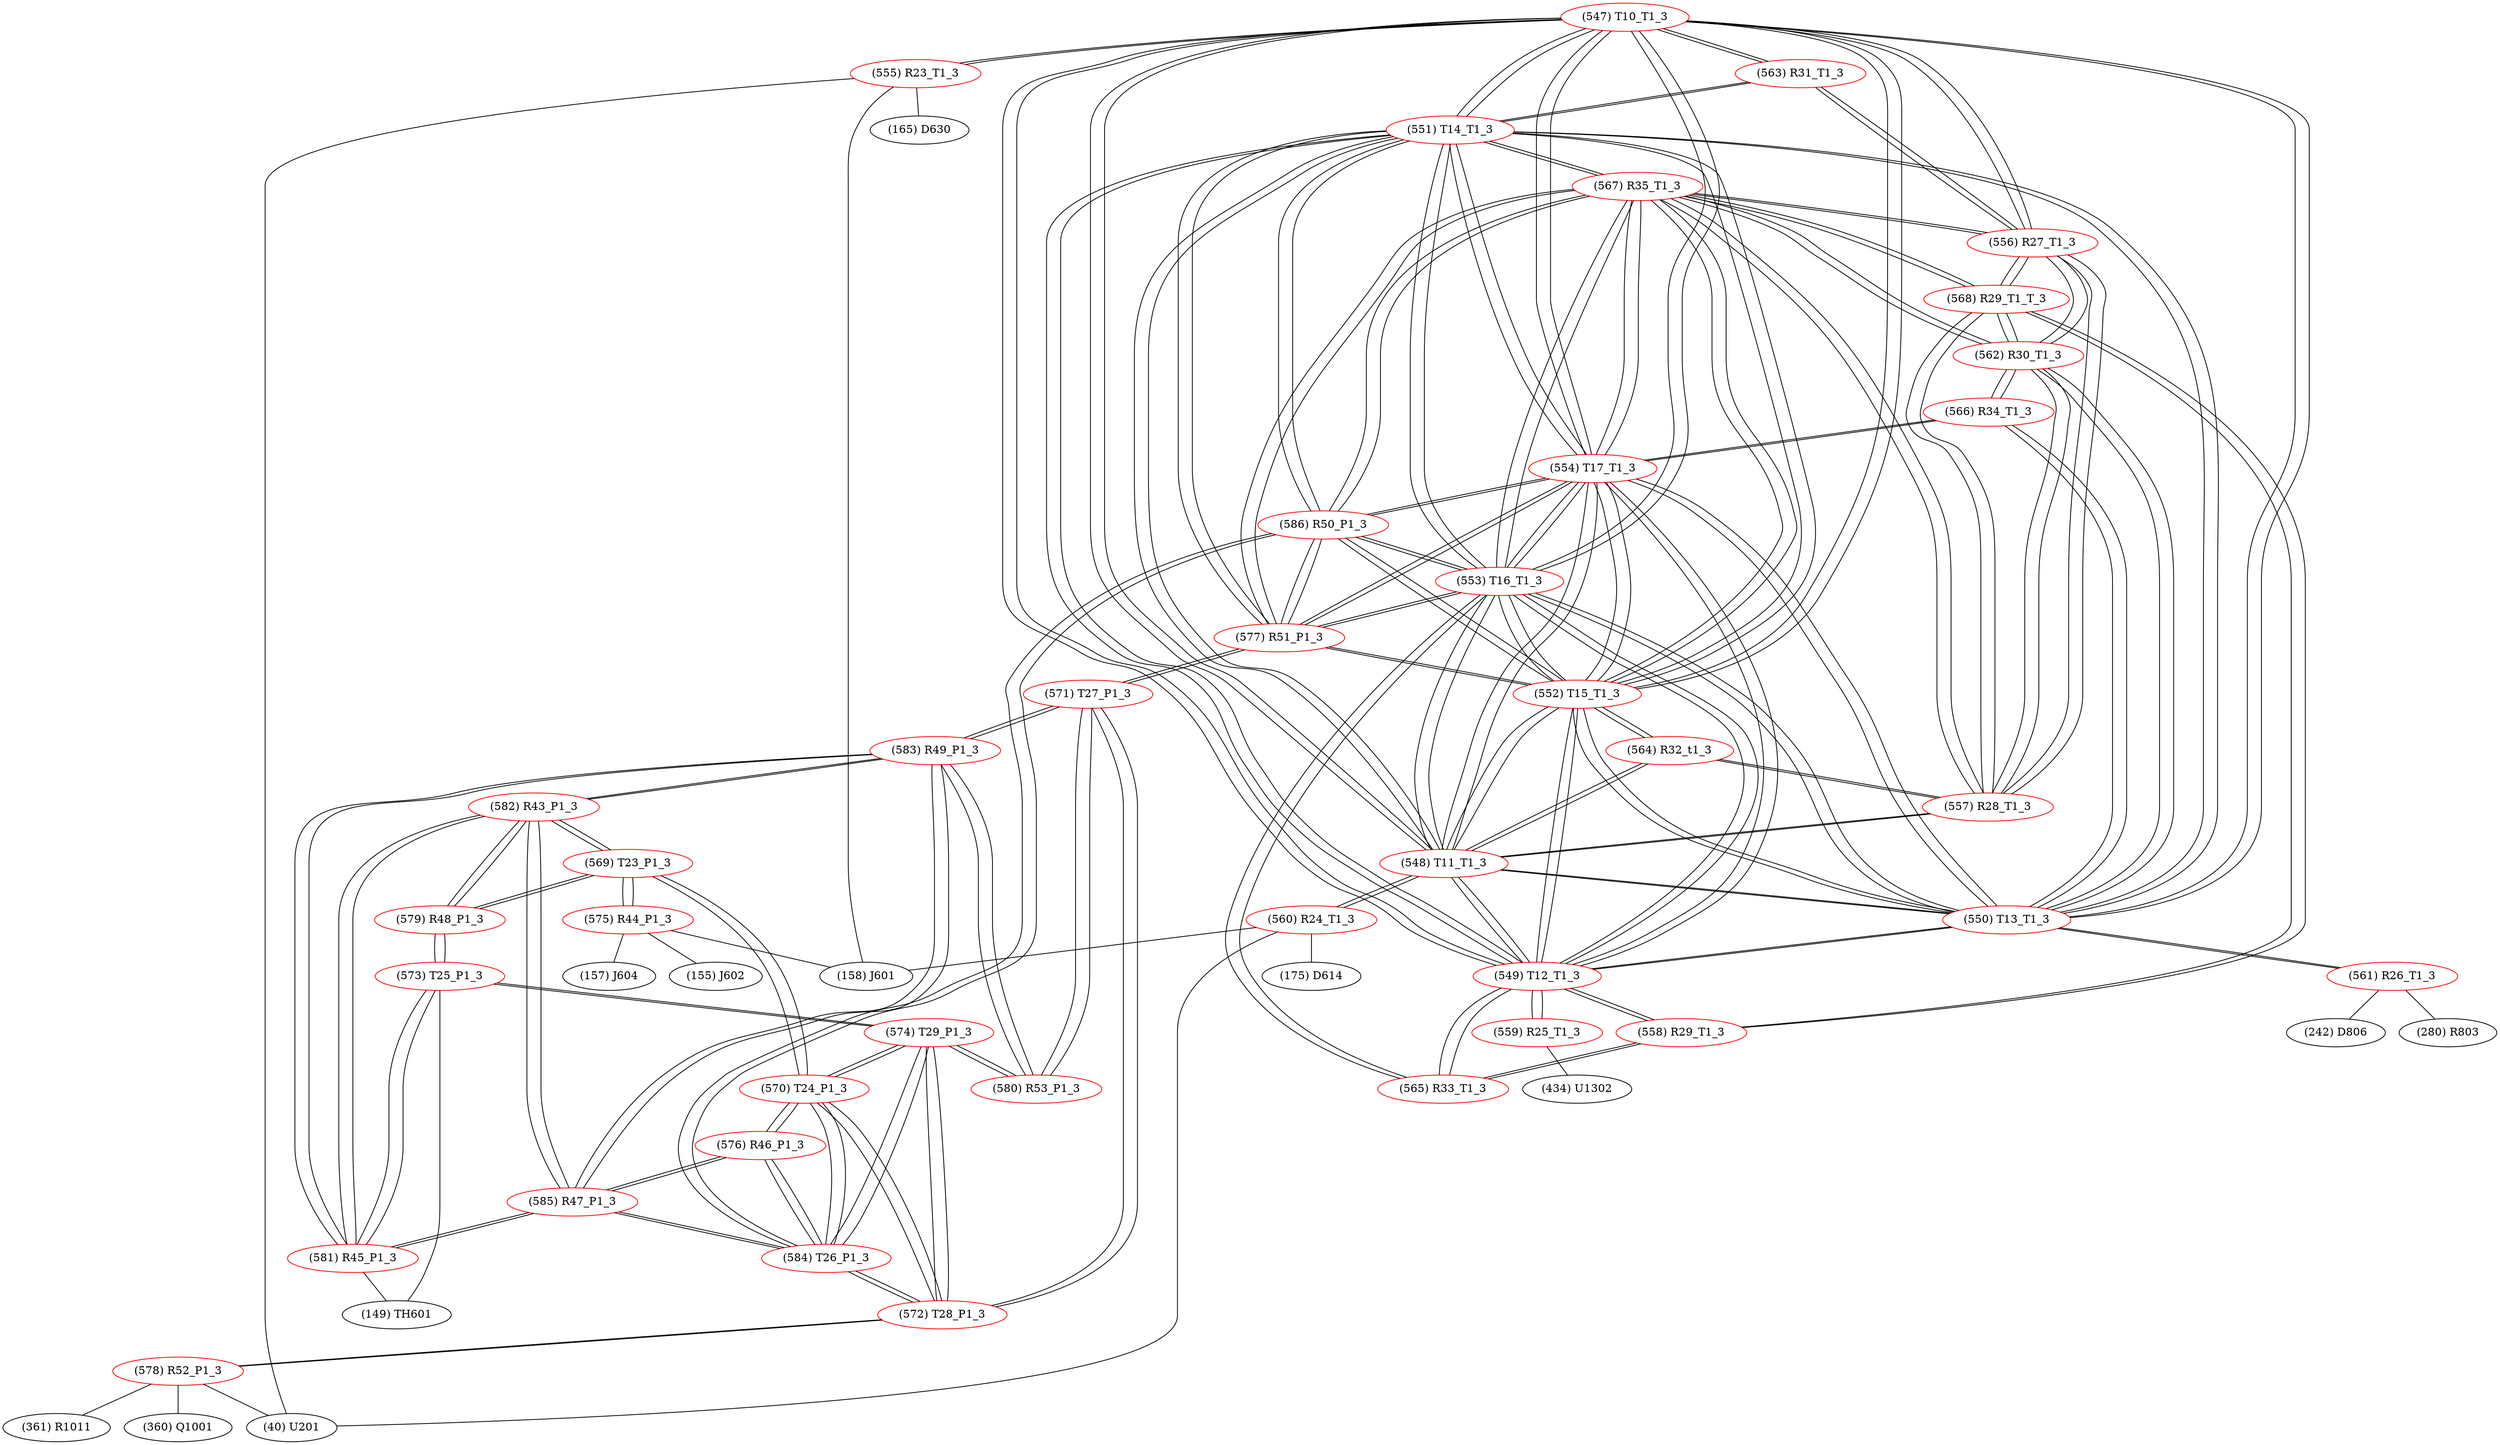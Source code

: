 graph {
	547 [label="(547) T10_T1_3" color=red]
	555 [label="(555) R23_T1_3"]
	563 [label="(563) R31_T1_3"]
	556 [label="(556) R27_T1_3"]
	553 [label="(553) T16_T1_3"]
	554 [label="(554) T17_T1_3"]
	552 [label="(552) T15_T1_3"]
	549 [label="(549) T12_T1_3"]
	551 [label="(551) T14_T1_3"]
	550 [label="(550) T13_T1_3"]
	548 [label="(548) T11_T1_3"]
	548 [label="(548) T11_T1_3" color=red]
	560 [label="(560) R24_T1_3"]
	557 [label="(557) R28_T1_3"]
	564 [label="(564) R32_t1_3"]
	547 [label="(547) T10_T1_3"]
	553 [label="(553) T16_T1_3"]
	554 [label="(554) T17_T1_3"]
	552 [label="(552) T15_T1_3"]
	549 [label="(549) T12_T1_3"]
	551 [label="(551) T14_T1_3"]
	550 [label="(550) T13_T1_3"]
	549 [label="(549) T12_T1_3" color=red]
	565 [label="(565) R33_T1_3"]
	558 [label="(558) R29_T1_3"]
	559 [label="(559) R25_T1_3"]
	547 [label="(547) T10_T1_3"]
	553 [label="(553) T16_T1_3"]
	554 [label="(554) T17_T1_3"]
	552 [label="(552) T15_T1_3"]
	551 [label="(551) T14_T1_3"]
	550 [label="(550) T13_T1_3"]
	548 [label="(548) T11_T1_3"]
	550 [label="(550) T13_T1_3" color=red]
	562 [label="(562) R30_T1_3"]
	566 [label="(566) R34_T1_3"]
	561 [label="(561) R26_T1_3"]
	547 [label="(547) T10_T1_3"]
	553 [label="(553) T16_T1_3"]
	554 [label="(554) T17_T1_3"]
	552 [label="(552) T15_T1_3"]
	549 [label="(549) T12_T1_3"]
	551 [label="(551) T14_T1_3"]
	548 [label="(548) T11_T1_3"]
	551 [label="(551) T14_T1_3" color=red]
	547 [label="(547) T10_T1_3"]
	553 [label="(553) T16_T1_3"]
	554 [label="(554) T17_T1_3"]
	552 [label="(552) T15_T1_3"]
	549 [label="(549) T12_T1_3"]
	550 [label="(550) T13_T1_3"]
	548 [label="(548) T11_T1_3"]
	563 [label="(563) R31_T1_3"]
	577 [label="(577) R51_P1_3"]
	586 [label="(586) R50_P1_3"]
	567 [label="(567) R35_T1_3"]
	552 [label="(552) T15_T1_3" color=red]
	564 [label="(564) R32_t1_3"]
	547 [label="(547) T10_T1_3"]
	553 [label="(553) T16_T1_3"]
	554 [label="(554) T17_T1_3"]
	549 [label="(549) T12_T1_3"]
	551 [label="(551) T14_T1_3"]
	550 [label="(550) T13_T1_3"]
	548 [label="(548) T11_T1_3"]
	577 [label="(577) R51_P1_3"]
	586 [label="(586) R50_P1_3"]
	567 [label="(567) R35_T1_3"]
	553 [label="(553) T16_T1_3" color=red]
	565 [label="(565) R33_T1_3"]
	547 [label="(547) T10_T1_3"]
	554 [label="(554) T17_T1_3"]
	552 [label="(552) T15_T1_3"]
	549 [label="(549) T12_T1_3"]
	551 [label="(551) T14_T1_3"]
	550 [label="(550) T13_T1_3"]
	548 [label="(548) T11_T1_3"]
	577 [label="(577) R51_P1_3"]
	586 [label="(586) R50_P1_3"]
	567 [label="(567) R35_T1_3"]
	554 [label="(554) T17_T1_3" color=red]
	566 [label="(566) R34_T1_3"]
	547 [label="(547) T10_T1_3"]
	553 [label="(553) T16_T1_3"]
	552 [label="(552) T15_T1_3"]
	549 [label="(549) T12_T1_3"]
	551 [label="(551) T14_T1_3"]
	550 [label="(550) T13_T1_3"]
	548 [label="(548) T11_T1_3"]
	577 [label="(577) R51_P1_3"]
	586 [label="(586) R50_P1_3"]
	567 [label="(567) R35_T1_3"]
	555 [label="(555) R23_T1_3" color=red]
	165 [label="(165) D630"]
	158 [label="(158) J601"]
	40 [label="(40) U201"]
	547 [label="(547) T10_T1_3"]
	556 [label="(556) R27_T1_3" color=red]
	562 [label="(562) R30_T1_3"]
	567 [label="(567) R35_T1_3"]
	568 [label="(568) R29_T1_T_3"]
	557 [label="(557) R28_T1_3"]
	547 [label="(547) T10_T1_3"]
	563 [label="(563) R31_T1_3"]
	557 [label="(557) R28_T1_3" color=red]
	562 [label="(562) R30_T1_3"]
	567 [label="(567) R35_T1_3"]
	568 [label="(568) R29_T1_T_3"]
	556 [label="(556) R27_T1_3"]
	548 [label="(548) T11_T1_3"]
	564 [label="(564) R32_t1_3"]
	558 [label="(558) R29_T1_3" color=red]
	565 [label="(565) R33_T1_3"]
	549 [label="(549) T12_T1_3"]
	568 [label="(568) R29_T1_T_3"]
	559 [label="(559) R25_T1_3" color=red]
	434 [label="(434) U1302"]
	549 [label="(549) T12_T1_3"]
	560 [label="(560) R24_T1_3" color=red]
	158 [label="(158) J601"]
	175 [label="(175) D614"]
	40 [label="(40) U201"]
	548 [label="(548) T11_T1_3"]
	561 [label="(561) R26_T1_3" color=red]
	280 [label="(280) R803"]
	242 [label="(242) D806"]
	550 [label="(550) T13_T1_3"]
	562 [label="(562) R30_T1_3" color=red]
	567 [label="(567) R35_T1_3"]
	568 [label="(568) R29_T1_T_3"]
	557 [label="(557) R28_T1_3"]
	556 [label="(556) R27_T1_3"]
	566 [label="(566) R34_T1_3"]
	550 [label="(550) T13_T1_3"]
	563 [label="(563) R31_T1_3" color=red]
	547 [label="(547) T10_T1_3"]
	556 [label="(556) R27_T1_3"]
	551 [label="(551) T14_T1_3"]
	564 [label="(564) R32_t1_3" color=red]
	552 [label="(552) T15_T1_3"]
	548 [label="(548) T11_T1_3"]
	557 [label="(557) R28_T1_3"]
	565 [label="(565) R33_T1_3" color=red]
	553 [label="(553) T16_T1_3"]
	558 [label="(558) R29_T1_3"]
	549 [label="(549) T12_T1_3"]
	566 [label="(566) R34_T1_3" color=red]
	554 [label="(554) T17_T1_3"]
	562 [label="(562) R30_T1_3"]
	550 [label="(550) T13_T1_3"]
	567 [label="(567) R35_T1_3" color=red]
	562 [label="(562) R30_T1_3"]
	568 [label="(568) R29_T1_T_3"]
	557 [label="(557) R28_T1_3"]
	556 [label="(556) R27_T1_3"]
	577 [label="(577) R51_P1_3"]
	586 [label="(586) R50_P1_3"]
	554 [label="(554) T17_T1_3"]
	553 [label="(553) T16_T1_3"]
	552 [label="(552) T15_T1_3"]
	551 [label="(551) T14_T1_3"]
	568 [label="(568) R29_T1_T_3" color=red]
	562 [label="(562) R30_T1_3"]
	567 [label="(567) R35_T1_3"]
	557 [label="(557) R28_T1_3"]
	556 [label="(556) R27_T1_3"]
	558 [label="(558) R29_T1_3"]
	569 [label="(569) T23_P1_3" color=red]
	579 [label="(579) R48_P1_3"]
	582 [label="(582) R43_P1_3"]
	570 [label="(570) T24_P1_3"]
	575 [label="(575) R44_P1_3"]
	570 [label="(570) T24_P1_3" color=red]
	584 [label="(584) T26_P1_3"]
	574 [label="(574) T29_P1_3"]
	572 [label="(572) T28_P1_3"]
	576 [label="(576) R46_P1_3"]
	569 [label="(569) T23_P1_3"]
	571 [label="(571) T27_P1_3" color=red]
	577 [label="(577) R51_P1_3"]
	572 [label="(572) T28_P1_3"]
	580 [label="(580) R53_P1_3"]
	583 [label="(583) R49_P1_3"]
	572 [label="(572) T28_P1_3" color=red]
	584 [label="(584) T26_P1_3"]
	570 [label="(570) T24_P1_3"]
	574 [label="(574) T29_P1_3"]
	578 [label="(578) R52_P1_3"]
	571 [label="(571) T27_P1_3"]
	573 [label="(573) T25_P1_3" color=red]
	574 [label="(574) T29_P1_3"]
	579 [label="(579) R48_P1_3"]
	581 [label="(581) R45_P1_3"]
	149 [label="(149) TH601"]
	574 [label="(574) T29_P1_3" color=red]
	584 [label="(584) T26_P1_3"]
	570 [label="(570) T24_P1_3"]
	572 [label="(572) T28_P1_3"]
	573 [label="(573) T25_P1_3"]
	580 [label="(580) R53_P1_3"]
	575 [label="(575) R44_P1_3" color=red]
	155 [label="(155) J602"]
	158 [label="(158) J601"]
	157 [label="(157) J604"]
	569 [label="(569) T23_P1_3"]
	576 [label="(576) R46_P1_3" color=red]
	584 [label="(584) T26_P1_3"]
	585 [label="(585) R47_P1_3"]
	570 [label="(570) T24_P1_3"]
	577 [label="(577) R51_P1_3" color=red]
	571 [label="(571) T27_P1_3"]
	586 [label="(586) R50_P1_3"]
	554 [label="(554) T17_T1_3"]
	567 [label="(567) R35_T1_3"]
	553 [label="(553) T16_T1_3"]
	552 [label="(552) T15_T1_3"]
	551 [label="(551) T14_T1_3"]
	578 [label="(578) R52_P1_3" color=red]
	40 [label="(40) U201"]
	361 [label="(361) R1011"]
	360 [label="(360) Q1001"]
	572 [label="(572) T28_P1_3"]
	579 [label="(579) R48_P1_3" color=red]
	573 [label="(573) T25_P1_3"]
	569 [label="(569) T23_P1_3"]
	582 [label="(582) R43_P1_3"]
	580 [label="(580) R53_P1_3" color=red]
	574 [label="(574) T29_P1_3"]
	571 [label="(571) T27_P1_3"]
	583 [label="(583) R49_P1_3"]
	581 [label="(581) R45_P1_3" color=red]
	585 [label="(585) R47_P1_3"]
	582 [label="(582) R43_P1_3"]
	583 [label="(583) R49_P1_3"]
	573 [label="(573) T25_P1_3"]
	149 [label="(149) TH601"]
	582 [label="(582) R43_P1_3" color=red]
	579 [label="(579) R48_P1_3"]
	569 [label="(569) T23_P1_3"]
	585 [label="(585) R47_P1_3"]
	581 [label="(581) R45_P1_3"]
	583 [label="(583) R49_P1_3"]
	583 [label="(583) R49_P1_3" color=red]
	585 [label="(585) R47_P1_3"]
	581 [label="(581) R45_P1_3"]
	582 [label="(582) R43_P1_3"]
	571 [label="(571) T27_P1_3"]
	580 [label="(580) R53_P1_3"]
	584 [label="(584) T26_P1_3" color=red]
	586 [label="(586) R50_P1_3"]
	570 [label="(570) T24_P1_3"]
	574 [label="(574) T29_P1_3"]
	572 [label="(572) T28_P1_3"]
	576 [label="(576) R46_P1_3"]
	585 [label="(585) R47_P1_3"]
	585 [label="(585) R47_P1_3" color=red]
	581 [label="(581) R45_P1_3"]
	582 [label="(582) R43_P1_3"]
	583 [label="(583) R49_P1_3"]
	584 [label="(584) T26_P1_3"]
	576 [label="(576) R46_P1_3"]
	586 [label="(586) R50_P1_3" color=red]
	584 [label="(584) T26_P1_3"]
	577 [label="(577) R51_P1_3"]
	554 [label="(554) T17_T1_3"]
	567 [label="(567) R35_T1_3"]
	553 [label="(553) T16_T1_3"]
	552 [label="(552) T15_T1_3"]
	551 [label="(551) T14_T1_3"]
	547 -- 555
	547 -- 563
	547 -- 556
	547 -- 553
	547 -- 554
	547 -- 552
	547 -- 549
	547 -- 551
	547 -- 550
	547 -- 548
	548 -- 560
	548 -- 557
	548 -- 564
	548 -- 547
	548 -- 553
	548 -- 554
	548 -- 552
	548 -- 549
	548 -- 551
	548 -- 550
	549 -- 565
	549 -- 558
	549 -- 559
	549 -- 547
	549 -- 553
	549 -- 554
	549 -- 552
	549 -- 551
	549 -- 550
	549 -- 548
	550 -- 562
	550 -- 566
	550 -- 561
	550 -- 547
	550 -- 553
	550 -- 554
	550 -- 552
	550 -- 549
	550 -- 551
	550 -- 548
	551 -- 547
	551 -- 553
	551 -- 554
	551 -- 552
	551 -- 549
	551 -- 550
	551 -- 548
	551 -- 563
	551 -- 577
	551 -- 586
	551 -- 567
	552 -- 564
	552 -- 547
	552 -- 553
	552 -- 554
	552 -- 549
	552 -- 551
	552 -- 550
	552 -- 548
	552 -- 577
	552 -- 586
	552 -- 567
	553 -- 565
	553 -- 547
	553 -- 554
	553 -- 552
	553 -- 549
	553 -- 551
	553 -- 550
	553 -- 548
	553 -- 577
	553 -- 586
	553 -- 567
	554 -- 566
	554 -- 547
	554 -- 553
	554 -- 552
	554 -- 549
	554 -- 551
	554 -- 550
	554 -- 548
	554 -- 577
	554 -- 586
	554 -- 567
	555 -- 165
	555 -- 158
	555 -- 40
	555 -- 547
	556 -- 562
	556 -- 567
	556 -- 568
	556 -- 557
	556 -- 547
	556 -- 563
	557 -- 562
	557 -- 567
	557 -- 568
	557 -- 556
	557 -- 548
	557 -- 564
	558 -- 565
	558 -- 549
	558 -- 568
	559 -- 434
	559 -- 549
	560 -- 158
	560 -- 175
	560 -- 40
	560 -- 548
	561 -- 280
	561 -- 242
	561 -- 550
	562 -- 567
	562 -- 568
	562 -- 557
	562 -- 556
	562 -- 566
	562 -- 550
	563 -- 547
	563 -- 556
	563 -- 551
	564 -- 552
	564 -- 548
	564 -- 557
	565 -- 553
	565 -- 558
	565 -- 549
	566 -- 554
	566 -- 562
	566 -- 550
	567 -- 562
	567 -- 568
	567 -- 557
	567 -- 556
	567 -- 577
	567 -- 586
	567 -- 554
	567 -- 553
	567 -- 552
	567 -- 551
	568 -- 562
	568 -- 567
	568 -- 557
	568 -- 556
	568 -- 558
	569 -- 579
	569 -- 582
	569 -- 570
	569 -- 575
	570 -- 584
	570 -- 574
	570 -- 572
	570 -- 576
	570 -- 569
	571 -- 577
	571 -- 572
	571 -- 580
	571 -- 583
	572 -- 584
	572 -- 570
	572 -- 574
	572 -- 578
	572 -- 571
	573 -- 574
	573 -- 579
	573 -- 581
	573 -- 149
	574 -- 584
	574 -- 570
	574 -- 572
	574 -- 573
	574 -- 580
	575 -- 155
	575 -- 158
	575 -- 157
	575 -- 569
	576 -- 584
	576 -- 585
	576 -- 570
	577 -- 571
	577 -- 586
	577 -- 554
	577 -- 567
	577 -- 553
	577 -- 552
	577 -- 551
	578 -- 40
	578 -- 361
	578 -- 360
	578 -- 572
	579 -- 573
	579 -- 569
	579 -- 582
	580 -- 574
	580 -- 571
	580 -- 583
	581 -- 585
	581 -- 582
	581 -- 583
	581 -- 573
	581 -- 149
	582 -- 579
	582 -- 569
	582 -- 585
	582 -- 581
	582 -- 583
	583 -- 585
	583 -- 581
	583 -- 582
	583 -- 571
	583 -- 580
	584 -- 586
	584 -- 570
	584 -- 574
	584 -- 572
	584 -- 576
	584 -- 585
	585 -- 581
	585 -- 582
	585 -- 583
	585 -- 584
	585 -- 576
	586 -- 584
	586 -- 577
	586 -- 554
	586 -- 567
	586 -- 553
	586 -- 552
	586 -- 551
}